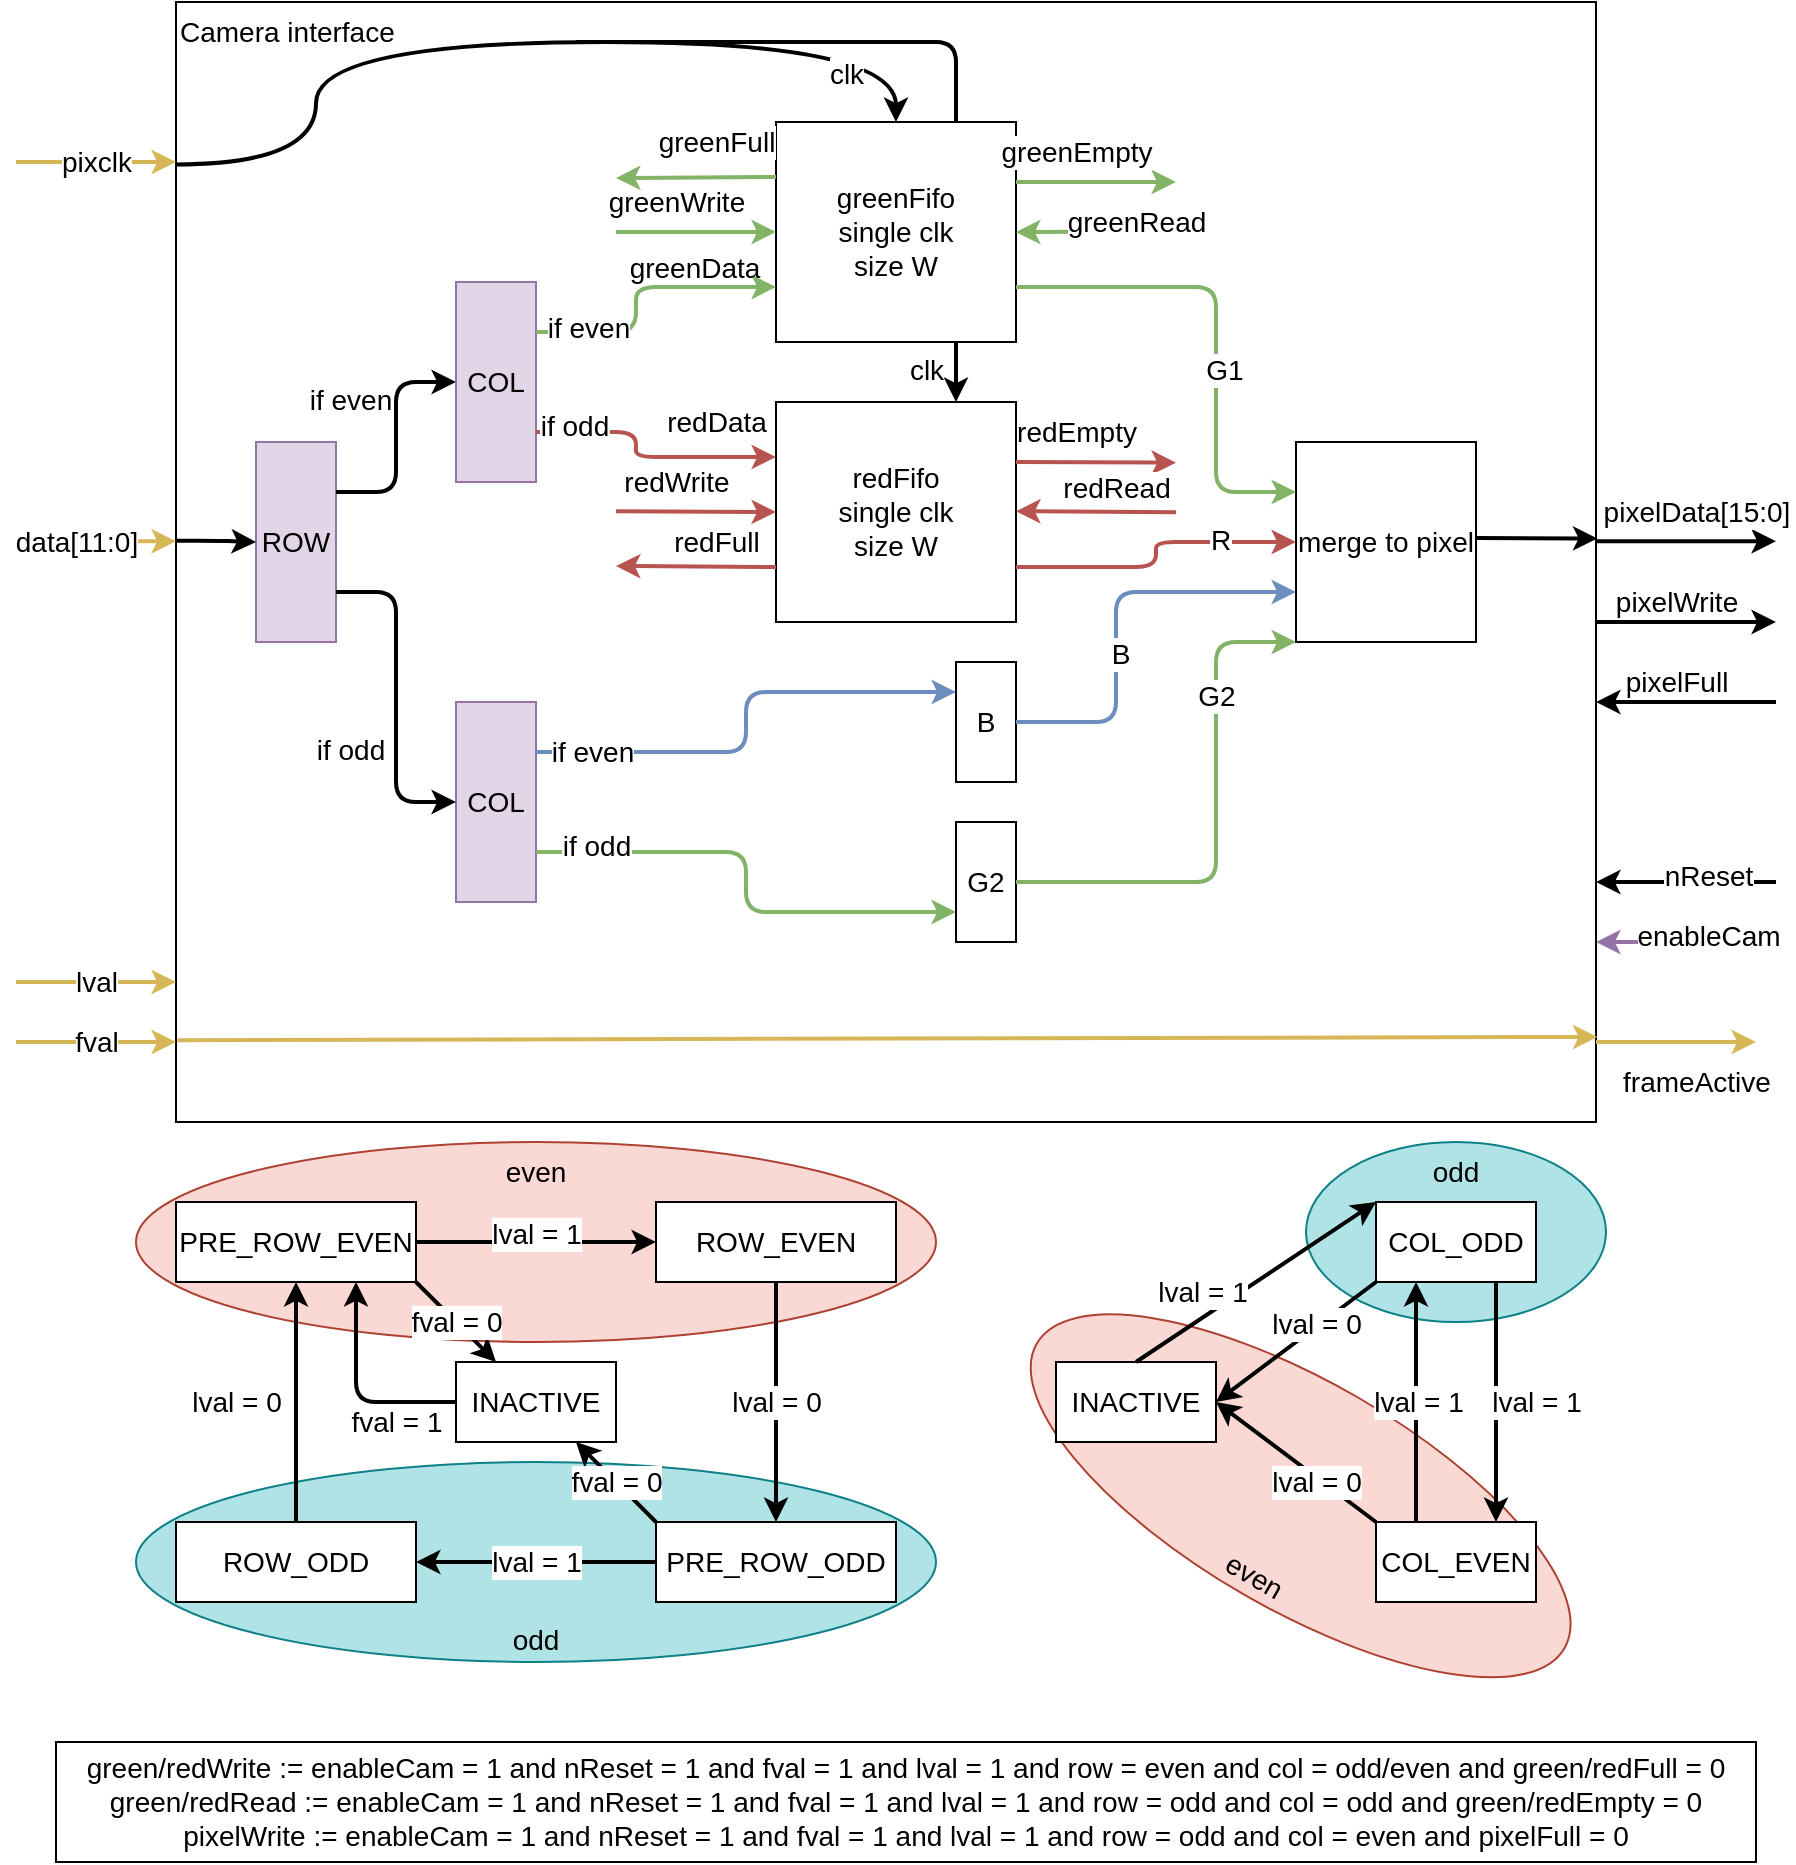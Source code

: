 <mxfile version="13.10.0" type="device"><diagram id="qbca0OgCU95B-NZE-NDJ" name="Page-1"><mxGraphModel dx="1125" dy="680" grid="1" gridSize="10" guides="1" tooltips="1" connect="1" arrows="1" fold="1" page="1" pageScale="1" pageWidth="850" pageHeight="1100" math="0" shadow="0"><root><mxCell id="0"/><mxCell id="1" parent="0"/><mxCell id="Em_gRdsPRrEVm10ieLNn-123" value="odd" style="ellipse;whiteSpace=wrap;html=1;labelBackgroundColor=none;fontSize=14;align=center;fillColor=#b0e3e6;strokeColor=#0e8088;verticalAlign=top;" vertex="1" parent="1"><mxGeometry x="685" y="610" width="150" height="90" as="geometry"/></mxCell><mxCell id="Em_gRdsPRrEVm10ieLNn-120" value="even" style="ellipse;whiteSpace=wrap;html=1;labelBackgroundColor=none;fontSize=14;align=center;rotation=30;fillColor=#fad9d5;strokeColor=#ae4132;verticalAlign=bottom;" vertex="1" parent="1"><mxGeometry x="530" y="730" width="304.64" height="113.84" as="geometry"/></mxCell><mxCell id="Em_gRdsPRrEVm10ieLNn-105" value="odd" style="ellipse;whiteSpace=wrap;html=1;labelBackgroundColor=none;fontSize=14;align=center;fillColor=#b0e3e6;strokeColor=#0e8088;verticalAlign=bottom;" vertex="1" parent="1"><mxGeometry x="100" y="770" width="400" height="100" as="geometry"/></mxCell><mxCell id="Em_gRdsPRrEVm10ieLNn-104" value="even" style="ellipse;whiteSpace=wrap;html=1;labelBackgroundColor=none;fontSize=14;align=center;fillColor=#fad9d5;strokeColor=#ae4132;verticalAlign=top;" vertex="1" parent="1"><mxGeometry x="100" y="610" width="400" height="100" as="geometry"/></mxCell><mxCell id="Em_gRdsPRrEVm10ieLNn-1" value="Camera interface" style="rounded=0;whiteSpace=wrap;html=1;align=left;verticalAlign=top;fontSize=14;" vertex="1" parent="1"><mxGeometry x="120" y="40" width="710" height="560" as="geometry"/></mxCell><mxCell id="Em_gRdsPRrEVm10ieLNn-2" value="" style="endArrow=classic;html=1;fontSize=14;strokeWidth=2;fillColor=#fff2cc;strokeColor=#d6b656;" edge="1" parent="1"><mxGeometry width="50" height="50" relative="1" as="geometry"><mxPoint x="40" y="120" as="sourcePoint"/><mxPoint x="120" y="120" as="targetPoint"/></mxGeometry></mxCell><mxCell id="Em_gRdsPRrEVm10ieLNn-3" value="pixclk" style="edgeLabel;html=1;align=center;verticalAlign=middle;resizable=0;points=[];fontSize=14;" vertex="1" connectable="0" parent="Em_gRdsPRrEVm10ieLNn-2"><mxGeometry x="0.325" relative="1" as="geometry"><mxPoint x="-13" as="offset"/></mxGeometry></mxCell><mxCell id="Em_gRdsPRrEVm10ieLNn-4" value="" style="endArrow=classic;html=1;fontSize=14;strokeWidth=2;fillColor=#fff2cc;strokeColor=#d6b656;" edge="1" parent="1"><mxGeometry width="50" height="50" relative="1" as="geometry"><mxPoint x="40" y="560" as="sourcePoint"/><mxPoint x="120" y="560" as="targetPoint"/></mxGeometry></mxCell><mxCell id="Em_gRdsPRrEVm10ieLNn-5" value="fval" style="edgeLabel;html=1;align=center;verticalAlign=middle;resizable=0;points=[];fontSize=14;" vertex="1" connectable="0" parent="Em_gRdsPRrEVm10ieLNn-4"><mxGeometry x="0.325" relative="1" as="geometry"><mxPoint x="-13" as="offset"/></mxGeometry></mxCell><mxCell id="Em_gRdsPRrEVm10ieLNn-6" value="" style="endArrow=classic;html=1;fontSize=14;strokeWidth=2;fillColor=#fff2cc;strokeColor=#d6b656;" edge="1" parent="1"><mxGeometry width="50" height="50" relative="1" as="geometry"><mxPoint x="40" y="530" as="sourcePoint"/><mxPoint x="120" y="530" as="targetPoint"/></mxGeometry></mxCell><mxCell id="Em_gRdsPRrEVm10ieLNn-7" value="lval" style="edgeLabel;html=1;align=center;verticalAlign=middle;resizable=0;points=[];fontSize=14;" vertex="1" connectable="0" parent="Em_gRdsPRrEVm10ieLNn-6"><mxGeometry x="0.325" relative="1" as="geometry"><mxPoint x="-13" as="offset"/></mxGeometry></mxCell><mxCell id="Em_gRdsPRrEVm10ieLNn-8" value="" style="endArrow=classic;html=1;fontSize=14;strokeWidth=2;fillColor=#fff2cc;strokeColor=#d6b656;" edge="1" parent="1"><mxGeometry width="50" height="50" relative="1" as="geometry"><mxPoint x="40" y="309.58" as="sourcePoint"/><mxPoint x="120" y="309.58" as="targetPoint"/></mxGeometry></mxCell><mxCell id="Em_gRdsPRrEVm10ieLNn-9" value="data[11:0]" style="edgeLabel;html=1;align=center;verticalAlign=middle;resizable=0;points=[];fontSize=14;" vertex="1" connectable="0" parent="Em_gRdsPRrEVm10ieLNn-8"><mxGeometry x="0.325" relative="1" as="geometry"><mxPoint x="-23" as="offset"/></mxGeometry></mxCell><mxCell id="Em_gRdsPRrEVm10ieLNn-11" value="" style="endArrow=classic;html=1;strokeWidth=2;fontSize=14;exitX=0;exitY=0.145;exitDx=0;exitDy=0;exitPerimeter=0;entryX=0.5;entryY=0;entryDx=0;entryDy=0;edgeStyle=orthogonalEdgeStyle;elbow=vertical;curved=1;" edge="1" parent="1" source="Em_gRdsPRrEVm10ieLNn-1" target="Em_gRdsPRrEVm10ieLNn-10"><mxGeometry width="50" height="50" relative="1" as="geometry"><mxPoint x="400" y="430" as="sourcePoint"/><mxPoint x="450" y="380" as="targetPoint"/><Array as="points"><mxPoint x="190" y="121"/><mxPoint x="190" y="60"/><mxPoint x="480" y="60"/></Array></mxGeometry></mxCell><mxCell id="Em_gRdsPRrEVm10ieLNn-14" value="clk" style="edgeLabel;html=1;align=center;verticalAlign=middle;resizable=0;points=[];fontSize=14;" vertex="1" connectable="0" parent="Em_gRdsPRrEVm10ieLNn-11"><mxGeometry x="0.892" y="-13" relative="1" as="geometry"><mxPoint x="-12" as="offset"/></mxGeometry></mxCell><mxCell id="Em_gRdsPRrEVm10ieLNn-12" value="redFifo&lt;br&gt;single clk&lt;br&gt;size W" style="rounded=0;whiteSpace=wrap;html=1;fontSize=14;align=center;" vertex="1" parent="1"><mxGeometry x="420" y="240" width="120" height="110" as="geometry"/></mxCell><mxCell id="Em_gRdsPRrEVm10ieLNn-13" value="" style="endArrow=classic;html=1;strokeWidth=2;fontSize=14;entryX=0.75;entryY=0;entryDx=0;entryDy=0;edgeStyle=elbowEdgeStyle;" edge="1" parent="1" target="Em_gRdsPRrEVm10ieLNn-12"><mxGeometry width="50" height="50" relative="1" as="geometry"><mxPoint x="320" y="60" as="sourcePoint"/><mxPoint x="450" y="380" as="targetPoint"/><Array as="points"><mxPoint x="510" y="130"/></Array></mxGeometry></mxCell><mxCell id="Em_gRdsPRrEVm10ieLNn-15" value="clk" style="edgeLabel;html=1;align=center;verticalAlign=middle;resizable=0;points=[];fontSize=14;" vertex="1" connectable="0" parent="Em_gRdsPRrEVm10ieLNn-13"><mxGeometry x="0.913" y="1" relative="1" as="geometry"><mxPoint x="-16" as="offset"/></mxGeometry></mxCell><mxCell id="Em_gRdsPRrEVm10ieLNn-10" value="greenFifo&lt;br&gt;single clk&lt;br&gt;size W" style="rounded=0;whiteSpace=wrap;html=1;fontSize=14;align=center;" vertex="1" parent="1"><mxGeometry x="420" y="100" width="120" height="110" as="geometry"/></mxCell><mxCell id="Em_gRdsPRrEVm10ieLNn-16" value="ROW" style="rounded=0;whiteSpace=wrap;html=1;fontSize=14;align=center;fillColor=#e1d5e7;strokeColor=#9673a6;" vertex="1" parent="1"><mxGeometry x="160" y="260" width="40" height="100" as="geometry"/></mxCell><mxCell id="Em_gRdsPRrEVm10ieLNn-18" value="" style="endArrow=classic;html=1;strokeWidth=2;fontSize=14;entryX=0;entryY=0.5;entryDx=0;entryDy=0;edgeStyle=elbowEdgeStyle;exitX=0;exitY=0.481;exitDx=0;exitDy=0;exitPerimeter=0;" edge="1" parent="1" source="Em_gRdsPRrEVm10ieLNn-1" target="Em_gRdsPRrEVm10ieLNn-16"><mxGeometry width="50" height="50" relative="1" as="geometry"><mxPoint x="120" y="240" as="sourcePoint"/><mxPoint x="170" y="190" as="targetPoint"/></mxGeometry></mxCell><mxCell id="Em_gRdsPRrEVm10ieLNn-19" value="" style="endArrow=classic;html=1;strokeWidth=2;fontSize=14;exitX=1;exitY=0.25;exitDx=0;exitDy=0;entryX=0;entryY=0.5;entryDx=0;entryDy=0;edgeStyle=elbowEdgeStyle;" edge="1" parent="1" source="Em_gRdsPRrEVm10ieLNn-16" target="Em_gRdsPRrEVm10ieLNn-21"><mxGeometry width="50" height="50" relative="1" as="geometry"><mxPoint x="365" y="410" as="sourcePoint"/><mxPoint x="415" y="360" as="targetPoint"/></mxGeometry></mxCell><mxCell id="Em_gRdsPRrEVm10ieLNn-20" value="if even" style="edgeLabel;html=1;align=center;verticalAlign=middle;resizable=0;points=[];fontSize=14;" vertex="1" connectable="0" parent="Em_gRdsPRrEVm10ieLNn-19"><mxGeometry x="0.322" relative="1" as="geometry"><mxPoint x="-23.08" as="offset"/></mxGeometry></mxCell><mxCell id="Em_gRdsPRrEVm10ieLNn-21" value="COL" style="rounded=0;whiteSpace=wrap;html=1;fontSize=14;align=center;fillColor=#e1d5e7;strokeColor=#9673a6;" vertex="1" parent="1"><mxGeometry x="260" y="180" width="40" height="100" as="geometry"/></mxCell><mxCell id="Em_gRdsPRrEVm10ieLNn-22" value="" style="endArrow=classic;html=1;strokeWidth=2;fontSize=14;exitX=1;exitY=0.75;exitDx=0;exitDy=0;entryX=0;entryY=0.25;entryDx=0;entryDy=0;edgeStyle=elbowEdgeStyle;fillColor=#f8cecc;strokeColor=#b85450;" edge="1" parent="1" source="Em_gRdsPRrEVm10ieLNn-21" target="Em_gRdsPRrEVm10ieLNn-12"><mxGeometry width="50" height="50" relative="1" as="geometry"><mxPoint x="340" y="220" as="sourcePoint"/><mxPoint x="390" y="170" as="targetPoint"/><Array as="points"><mxPoint x="350" y="250"/></Array></mxGeometry></mxCell><mxCell id="Em_gRdsPRrEVm10ieLNn-25" value="if odd" style="edgeLabel;html=1;align=center;verticalAlign=middle;resizable=0;points=[];fontSize=14;" vertex="1" connectable="0" parent="Em_gRdsPRrEVm10ieLNn-22"><mxGeometry x="-0.72" y="3" relative="1" as="geometry"><mxPoint as="offset"/></mxGeometry></mxCell><mxCell id="Em_gRdsPRrEVm10ieLNn-27" value="redData" style="edgeLabel;html=1;align=center;verticalAlign=middle;resizable=0;points=[];fontSize=14;" vertex="1" connectable="0" parent="Em_gRdsPRrEVm10ieLNn-22"><mxGeometry x="0.458" y="5" relative="1" as="geometry"><mxPoint x="5.95" y="-12.5" as="offset"/></mxGeometry></mxCell><mxCell id="Em_gRdsPRrEVm10ieLNn-23" value="" style="endArrow=classic;html=1;strokeWidth=2;fontSize=14;exitX=1;exitY=0.25;exitDx=0;exitDy=0;entryX=0;entryY=0.75;entryDx=0;entryDy=0;edgeStyle=elbowEdgeStyle;fillColor=#d5e8d4;strokeColor=#82b366;" edge="1" parent="1" source="Em_gRdsPRrEVm10ieLNn-21" target="Em_gRdsPRrEVm10ieLNn-10"><mxGeometry width="50" height="50" relative="1" as="geometry"><mxPoint x="320" y="180" as="sourcePoint"/><mxPoint x="370" y="130" as="targetPoint"/><Array as="points"><mxPoint x="350" y="170"/></Array></mxGeometry></mxCell><mxCell id="Em_gRdsPRrEVm10ieLNn-24" value="if even" style="edgeLabel;html=1;align=center;verticalAlign=middle;resizable=0;points=[];fontSize=14;" vertex="1" connectable="0" parent="Em_gRdsPRrEVm10ieLNn-23"><mxGeometry x="-0.633" y="2" relative="1" as="geometry"><mxPoint as="offset"/></mxGeometry></mxCell><mxCell id="Em_gRdsPRrEVm10ieLNn-26" value="greenData" style="edgeLabel;html=1;align=center;verticalAlign=middle;resizable=0;points=[];fontSize=14;labelBackgroundColor=none;" vertex="1" connectable="0" parent="Em_gRdsPRrEVm10ieLNn-23"><mxGeometry x="0.743" y="1" relative="1" as="geometry"><mxPoint x="-23" y="-9" as="offset"/></mxGeometry></mxCell><mxCell id="Em_gRdsPRrEVm10ieLNn-28" value="" style="endArrow=classic;html=1;strokeWidth=2;fontSize=14;entryX=0;entryY=0.5;entryDx=0;entryDy=0;fillColor=#d5e8d4;strokeColor=#82b366;" edge="1" parent="1" target="Em_gRdsPRrEVm10ieLNn-10"><mxGeometry width="50" height="50" relative="1" as="geometry"><mxPoint x="340" y="155" as="sourcePoint"/><mxPoint x="380" y="130" as="targetPoint"/></mxGeometry></mxCell><mxCell id="Em_gRdsPRrEVm10ieLNn-29" value="greenWrite" style="edgeLabel;html=1;align=center;verticalAlign=middle;resizable=0;points=[];fontSize=14;labelBackgroundColor=#ffffff;" vertex="1" connectable="0" parent="Em_gRdsPRrEVm10ieLNn-28"><mxGeometry x="-0.4" y="-1" relative="1" as="geometry"><mxPoint x="5.86" y="-16" as="offset"/></mxGeometry></mxCell><mxCell id="Em_gRdsPRrEVm10ieLNn-31" value="" style="endArrow=classic;html=1;strokeWidth=2;fontSize=14;fillColor=#d5e8d4;strokeColor=#82b366;entryX=0;entryY=0.25;entryDx=0;entryDy=0;exitX=0;exitY=0.25;exitDx=0;exitDy=0;" edge="1" parent="1" source="Em_gRdsPRrEVm10ieLNn-10"><mxGeometry width="50" height="50" relative="1" as="geometry"><mxPoint x="410" y="130" as="sourcePoint"/><mxPoint x="340" y="128" as="targetPoint"/></mxGeometry></mxCell><mxCell id="Em_gRdsPRrEVm10ieLNn-32" value="greenFull" style="edgeLabel;html=1;align=center;verticalAlign=middle;resizable=0;points=[];fontSize=14;" vertex="1" connectable="0" parent="Em_gRdsPRrEVm10ieLNn-31"><mxGeometry x="-0.4" y="-1" relative="1" as="geometry"><mxPoint x="-5.86" y="-16.65" as="offset"/></mxGeometry></mxCell><mxCell id="Em_gRdsPRrEVm10ieLNn-33" value="" style="endArrow=classic;html=1;strokeWidth=2;fontSize=14;fillColor=#f8cecc;strokeColor=#b85450;entryX=0;entryY=0.5;entryDx=0;entryDy=0;" edge="1" parent="1" target="Em_gRdsPRrEVm10ieLNn-12"><mxGeometry width="50" height="50" relative="1" as="geometry"><mxPoint x="340" y="294.66" as="sourcePoint"/><mxPoint x="420" y="295" as="targetPoint"/></mxGeometry></mxCell><mxCell id="Em_gRdsPRrEVm10ieLNn-34" value="redWrite" style="edgeLabel;html=1;align=center;verticalAlign=middle;resizable=0;points=[];fontSize=14;labelBackgroundColor=#ffffff;" vertex="1" connectable="0" parent="Em_gRdsPRrEVm10ieLNn-33"><mxGeometry x="-0.4" y="-1" relative="1" as="geometry"><mxPoint x="5.86" y="-16" as="offset"/></mxGeometry></mxCell><mxCell id="Em_gRdsPRrEVm10ieLNn-35" value="" style="endArrow=classic;html=1;strokeWidth=2;fontSize=14;fillColor=#f8cecc;strokeColor=#b85450;exitX=0;exitY=0.75;exitDx=0;exitDy=0;" edge="1" parent="1" source="Em_gRdsPRrEVm10ieLNn-12"><mxGeometry width="50" height="50" relative="1" as="geometry"><mxPoint x="420" y="319.66" as="sourcePoint"/><mxPoint x="340" y="322" as="targetPoint"/></mxGeometry></mxCell><mxCell id="Em_gRdsPRrEVm10ieLNn-36" value="redFull" style="edgeLabel;html=1;align=center;verticalAlign=middle;resizable=0;points=[];fontSize=14;" vertex="1" connectable="0" parent="Em_gRdsPRrEVm10ieLNn-35"><mxGeometry x="-0.4" y="-1" relative="1" as="geometry"><mxPoint x="-5.86" y="-11.35" as="offset"/></mxGeometry></mxCell><mxCell id="Em_gRdsPRrEVm10ieLNn-38" value="COL" style="rounded=0;whiteSpace=wrap;html=1;fontSize=14;align=center;fillColor=#e1d5e7;strokeColor=#9673a6;" vertex="1" parent="1"><mxGeometry x="260" y="390" width="40" height="100" as="geometry"/></mxCell><mxCell id="Em_gRdsPRrEVm10ieLNn-39" value="" style="endArrow=classic;html=1;strokeWidth=2;fontSize=14;exitX=1;exitY=0.75;exitDx=0;exitDy=0;entryX=0;entryY=0.5;entryDx=0;entryDy=0;edgeStyle=elbowEdgeStyle;" edge="1" parent="1" source="Em_gRdsPRrEVm10ieLNn-16" target="Em_gRdsPRrEVm10ieLNn-38"><mxGeometry width="50" height="50" relative="1" as="geometry"><mxPoint x="210" y="295" as="sourcePoint"/><mxPoint x="270" y="240" as="targetPoint"/></mxGeometry></mxCell><mxCell id="Em_gRdsPRrEVm10ieLNn-40" value="if odd" style="edgeLabel;html=1;align=center;verticalAlign=middle;resizable=0;points=[];fontSize=14;" vertex="1" connectable="0" parent="Em_gRdsPRrEVm10ieLNn-39"><mxGeometry x="0.322" relative="1" as="geometry"><mxPoint x="-23.08" as="offset"/></mxGeometry></mxCell><mxCell id="Em_gRdsPRrEVm10ieLNn-43" value="B" style="rounded=0;whiteSpace=wrap;html=1;labelBackgroundColor=#ffffff;fontSize=14;align=center;" vertex="1" parent="1"><mxGeometry x="510" y="370" width="30" height="60" as="geometry"/></mxCell><mxCell id="Em_gRdsPRrEVm10ieLNn-44" value="G2" style="rounded=0;whiteSpace=wrap;html=1;labelBackgroundColor=#ffffff;fontSize=14;align=center;" vertex="1" parent="1"><mxGeometry x="510" y="450" width="30" height="60" as="geometry"/></mxCell><mxCell id="Em_gRdsPRrEVm10ieLNn-46" value="" style="endArrow=classic;html=1;strokeWidth=2;fontSize=14;exitX=1;exitY=0.25;exitDx=0;exitDy=0;entryX=0;entryY=0.25;entryDx=0;entryDy=0;edgeStyle=elbowEdgeStyle;fillColor=#dae8fc;strokeColor=#6c8ebf;" edge="1" parent="1" source="Em_gRdsPRrEVm10ieLNn-38" target="Em_gRdsPRrEVm10ieLNn-43"><mxGeometry width="50" height="50" relative="1" as="geometry"><mxPoint x="310" y="310" as="sourcePoint"/><mxPoint x="360" y="260" as="targetPoint"/></mxGeometry></mxCell><mxCell id="Em_gRdsPRrEVm10ieLNn-48" value="if even" style="edgeLabel;html=1;align=center;verticalAlign=middle;resizable=0;points=[];fontSize=14;" vertex="1" connectable="0" parent="Em_gRdsPRrEVm10ieLNn-46"><mxGeometry x="-0.771" relative="1" as="geometry"><mxPoint as="offset"/></mxGeometry></mxCell><mxCell id="Em_gRdsPRrEVm10ieLNn-47" value="" style="endArrow=classic;html=1;strokeWidth=2;fontSize=14;exitX=1;exitY=0.75;exitDx=0;exitDy=0;entryX=0;entryY=0.75;entryDx=0;entryDy=0;edgeStyle=elbowEdgeStyle;fillColor=#d5e8d4;strokeColor=#82b366;" edge="1" parent="1" source="Em_gRdsPRrEVm10ieLNn-38" target="Em_gRdsPRrEVm10ieLNn-44"><mxGeometry width="50" height="50" relative="1" as="geometry"><mxPoint x="310" y="310" as="sourcePoint"/><mxPoint x="360" y="260" as="targetPoint"/></mxGeometry></mxCell><mxCell id="Em_gRdsPRrEVm10ieLNn-49" value="if odd" style="edgeLabel;html=1;align=center;verticalAlign=middle;resizable=0;points=[];fontSize=14;" vertex="1" connectable="0" parent="Em_gRdsPRrEVm10ieLNn-47"><mxGeometry x="-0.819" y="3" relative="1" as="geometry"><mxPoint x="8.33" as="offset"/></mxGeometry></mxCell><mxCell id="Em_gRdsPRrEVm10ieLNn-50" value="" style="endArrow=classic;html=1;strokeWidth=2;fontSize=14;entryX=0;entryY=0.5;entryDx=0;entryDy=0;fillColor=#d5e8d4;strokeColor=#82b366;" edge="1" parent="1"><mxGeometry width="50" height="50" relative="1" as="geometry"><mxPoint x="540" y="130" as="sourcePoint"/><mxPoint x="620" y="130" as="targetPoint"/></mxGeometry></mxCell><mxCell id="Em_gRdsPRrEVm10ieLNn-51" value="greenEmpty" style="edgeLabel;html=1;align=center;verticalAlign=middle;resizable=0;points=[];fontSize=14;labelBackgroundColor=#ffffff;" vertex="1" connectable="0" parent="Em_gRdsPRrEVm10ieLNn-50"><mxGeometry x="-0.4" y="-1" relative="1" as="geometry"><mxPoint x="5.86" y="-16" as="offset"/></mxGeometry></mxCell><mxCell id="Em_gRdsPRrEVm10ieLNn-52" value="" style="endArrow=classic;html=1;strokeWidth=2;fontSize=14;fillColor=#d5e8d4;strokeColor=#82b366;entryX=0;entryY=0.25;entryDx=0;entryDy=0;exitX=0;exitY=0.25;exitDx=0;exitDy=0;" edge="1" parent="1"><mxGeometry width="50" height="50" relative="1" as="geometry"><mxPoint x="620" y="154.58" as="sourcePoint"/><mxPoint x="540" y="155.08" as="targetPoint"/></mxGeometry></mxCell><mxCell id="Em_gRdsPRrEVm10ieLNn-53" value="greenRead" style="edgeLabel;html=1;align=center;verticalAlign=middle;resizable=0;points=[];fontSize=14;" vertex="1" connectable="0" parent="Em_gRdsPRrEVm10ieLNn-52"><mxGeometry x="-0.4" y="-1" relative="1" as="geometry"><mxPoint x="4.17" y="-3.73" as="offset"/></mxGeometry></mxCell><mxCell id="Em_gRdsPRrEVm10ieLNn-54" value="merge to pixel" style="rounded=0;whiteSpace=wrap;html=1;labelBackgroundColor=#ffffff;fontSize=14;align=center;" vertex="1" parent="1"><mxGeometry x="680" y="260" width="90" height="100" as="geometry"/></mxCell><mxCell id="Em_gRdsPRrEVm10ieLNn-55" value="" style="endArrow=classic;html=1;strokeWidth=2;fontSize=14;fillColor=#f8cecc;strokeColor=#b85450;entryX=0;entryY=0.5;entryDx=0;entryDy=0;" edge="1" parent="1"><mxGeometry width="50" height="50" relative="1" as="geometry"><mxPoint x="540" y="270" as="sourcePoint"/><mxPoint x="620" y="270.34" as="targetPoint"/></mxGeometry></mxCell><mxCell id="Em_gRdsPRrEVm10ieLNn-56" value="redEmpty" style="edgeLabel;html=1;align=center;verticalAlign=middle;resizable=0;points=[];fontSize=14;labelBackgroundColor=#ffffff;" vertex="1" connectable="0" parent="Em_gRdsPRrEVm10ieLNn-55"><mxGeometry x="-0.4" y="-1" relative="1" as="geometry"><mxPoint x="5.86" y="-16" as="offset"/></mxGeometry></mxCell><mxCell id="Em_gRdsPRrEVm10ieLNn-57" value="" style="endArrow=classic;html=1;strokeWidth=2;fontSize=14;fillColor=#f8cecc;strokeColor=#b85450;exitX=0;exitY=0.75;exitDx=0;exitDy=0;" edge="1" parent="1"><mxGeometry width="50" height="50" relative="1" as="geometry"><mxPoint x="620" y="295.08" as="sourcePoint"/><mxPoint x="540" y="294.58" as="targetPoint"/></mxGeometry></mxCell><mxCell id="Em_gRdsPRrEVm10ieLNn-58" value="redRead" style="edgeLabel;html=1;align=center;verticalAlign=middle;resizable=0;points=[];fontSize=14;" vertex="1" connectable="0" parent="Em_gRdsPRrEVm10ieLNn-57"><mxGeometry x="-0.4" y="-1" relative="1" as="geometry"><mxPoint x="-5.86" y="-11.35" as="offset"/></mxGeometry></mxCell><mxCell id="Em_gRdsPRrEVm10ieLNn-59" value="" style="endArrow=classic;html=1;strokeWidth=2;fontSize=14;exitX=1;exitY=0.75;exitDx=0;exitDy=0;entryX=0;entryY=0.25;entryDx=0;entryDy=0;fillColor=#d5e8d4;strokeColor=#82b366;edgeStyle=elbowEdgeStyle;" edge="1" parent="1" source="Em_gRdsPRrEVm10ieLNn-10" target="Em_gRdsPRrEVm10ieLNn-54"><mxGeometry width="50" height="50" relative="1" as="geometry"><mxPoint x="310" y="310" as="sourcePoint"/><mxPoint x="360" y="260" as="targetPoint"/><Array as="points"><mxPoint x="640" y="230"/></Array></mxGeometry></mxCell><mxCell id="Em_gRdsPRrEVm10ieLNn-60" value="G1" style="edgeLabel;html=1;align=center;verticalAlign=middle;resizable=0;points=[];fontSize=14;" vertex="1" connectable="0" parent="Em_gRdsPRrEVm10ieLNn-59"><mxGeometry x="0.161" y="4" relative="1" as="geometry"><mxPoint as="offset"/></mxGeometry></mxCell><mxCell id="Em_gRdsPRrEVm10ieLNn-61" value="" style="endArrow=classic;html=1;strokeWidth=2;fontSize=14;entryX=0;entryY=0.5;entryDx=0;entryDy=0;edgeStyle=elbowEdgeStyle;fillColor=#f8cecc;strokeColor=#b85450;exitX=1;exitY=0.75;exitDx=0;exitDy=0;" edge="1" parent="1" source="Em_gRdsPRrEVm10ieLNn-12" target="Em_gRdsPRrEVm10ieLNn-54"><mxGeometry width="50" height="50" relative="1" as="geometry"><mxPoint x="580" y="323" as="sourcePoint"/><mxPoint x="360" y="260" as="targetPoint"/></mxGeometry></mxCell><mxCell id="Em_gRdsPRrEVm10ieLNn-62" value="R" style="edgeLabel;html=1;align=center;verticalAlign=middle;resizable=0;points=[];fontSize=14;" vertex="1" connectable="0" parent="Em_gRdsPRrEVm10ieLNn-61"><mxGeometry x="0.497" y="1" relative="1" as="geometry"><mxPoint as="offset"/></mxGeometry></mxCell><mxCell id="Em_gRdsPRrEVm10ieLNn-63" value="" style="endArrow=classic;html=1;strokeWidth=2;fontSize=14;exitX=1;exitY=0.5;exitDx=0;exitDy=0;entryX=0;entryY=0.75;entryDx=0;entryDy=0;fillColor=#dae8fc;strokeColor=#6c8ebf;edgeStyle=elbowEdgeStyle;" edge="1" parent="1" source="Em_gRdsPRrEVm10ieLNn-43" target="Em_gRdsPRrEVm10ieLNn-54"><mxGeometry width="50" height="50" relative="1" as="geometry"><mxPoint x="310" y="310" as="sourcePoint"/><mxPoint x="360" y="260" as="targetPoint"/><Array as="points"><mxPoint x="590" y="370"/></Array></mxGeometry></mxCell><mxCell id="Em_gRdsPRrEVm10ieLNn-64" value="B" style="edgeLabel;html=1;align=center;verticalAlign=middle;resizable=0;points=[];fontSize=14;" vertex="1" connectable="0" parent="Em_gRdsPRrEVm10ieLNn-63"><mxGeometry x="-0.179" y="-2" relative="1" as="geometry"><mxPoint as="offset"/></mxGeometry></mxCell><mxCell id="Em_gRdsPRrEVm10ieLNn-65" value="" style="endArrow=classic;html=1;strokeWidth=2;fontSize=14;exitX=1;exitY=0.5;exitDx=0;exitDy=0;entryX=0;entryY=1;entryDx=0;entryDy=0;edgeStyle=elbowEdgeStyle;fillColor=#d5e8d4;strokeColor=#82b366;" edge="1" parent="1" source="Em_gRdsPRrEVm10ieLNn-44" target="Em_gRdsPRrEVm10ieLNn-54"><mxGeometry width="50" height="50" relative="1" as="geometry"><mxPoint x="310" y="310" as="sourcePoint"/><mxPoint x="360" y="260" as="targetPoint"/><Array as="points"><mxPoint x="640" y="420"/></Array></mxGeometry></mxCell><mxCell id="Em_gRdsPRrEVm10ieLNn-66" value="G2" style="edgeLabel;html=1;align=center;verticalAlign=middle;resizable=0;points=[];fontSize=14;" vertex="1" connectable="0" parent="Em_gRdsPRrEVm10ieLNn-65"><mxGeometry x="0.487" relative="1" as="geometry"><mxPoint as="offset"/></mxGeometry></mxCell><mxCell id="Em_gRdsPRrEVm10ieLNn-67" value="" style="endArrow=classic;html=1;strokeWidth=2;fontSize=14;entryX=1.001;entryY=0.479;entryDx=0;entryDy=0;entryPerimeter=0;" edge="1" parent="1" target="Em_gRdsPRrEVm10ieLNn-1"><mxGeometry width="50" height="50" relative="1" as="geometry"><mxPoint x="770" y="308" as="sourcePoint"/><mxPoint x="810" y="260" as="targetPoint"/></mxGeometry></mxCell><mxCell id="Em_gRdsPRrEVm10ieLNn-68" value="" style="endArrow=classic;html=1;strokeWidth=2;fontSize=14;" edge="1" parent="1"><mxGeometry width="50" height="50" relative="1" as="geometry"><mxPoint x="830" y="309.58" as="sourcePoint"/><mxPoint x="920" y="309.58" as="targetPoint"/></mxGeometry></mxCell><mxCell id="Em_gRdsPRrEVm10ieLNn-69" value="pixelData[15:0]" style="edgeLabel;html=1;align=center;verticalAlign=middle;resizable=0;points=[];fontSize=14;" vertex="1" connectable="0" parent="Em_gRdsPRrEVm10ieLNn-68"><mxGeometry x="-0.286" y="1" relative="1" as="geometry"><mxPoint x="17.5" y="-13.58" as="offset"/></mxGeometry></mxCell><mxCell id="Em_gRdsPRrEVm10ieLNn-70" value="" style="endArrow=classic;html=1;strokeWidth=2;fontSize=14;" edge="1" parent="1"><mxGeometry width="50" height="50" relative="1" as="geometry"><mxPoint x="830" y="350" as="sourcePoint"/><mxPoint x="920" y="350" as="targetPoint"/></mxGeometry></mxCell><mxCell id="Em_gRdsPRrEVm10ieLNn-71" value="pixelWrite" style="edgeLabel;html=1;align=center;verticalAlign=middle;resizable=0;points=[];fontSize=14;" vertex="1" connectable="0" parent="Em_gRdsPRrEVm10ieLNn-70"><mxGeometry x="0.333" relative="1" as="geometry"><mxPoint x="-20" y="-10" as="offset"/></mxGeometry></mxCell><mxCell id="Em_gRdsPRrEVm10ieLNn-72" value="" style="endArrow=classic;html=1;strokeWidth=2;fontSize=14;" edge="1" parent="1"><mxGeometry width="50" height="50" relative="1" as="geometry"><mxPoint x="920" y="390" as="sourcePoint"/><mxPoint x="830" y="390" as="targetPoint"/></mxGeometry></mxCell><mxCell id="Em_gRdsPRrEVm10ieLNn-73" value="pixelFull" style="edgeLabel;html=1;align=center;verticalAlign=middle;resizable=0;points=[];fontSize=14;" vertex="1" connectable="0" parent="Em_gRdsPRrEVm10ieLNn-72"><mxGeometry x="0.333" relative="1" as="geometry"><mxPoint x="10" y="-10" as="offset"/></mxGeometry></mxCell><mxCell id="Em_gRdsPRrEVm10ieLNn-74" value="" style="endArrow=classic;html=1;strokeWidth=2;fontSize=14;exitX=0.001;exitY=0.927;exitDx=0;exitDy=0;exitPerimeter=0;entryX=1.001;entryY=0.924;entryDx=0;entryDy=0;entryPerimeter=0;fillColor=#fff2cc;strokeColor=#d6b656;" edge="1" parent="1" source="Em_gRdsPRrEVm10ieLNn-1" target="Em_gRdsPRrEVm10ieLNn-1"><mxGeometry width="50" height="50" relative="1" as="geometry"><mxPoint x="430" y="310" as="sourcePoint"/><mxPoint x="480" y="260" as="targetPoint"/></mxGeometry></mxCell><mxCell id="Em_gRdsPRrEVm10ieLNn-75" value="" style="endArrow=classic;html=1;strokeWidth=2;fontSize=14;fillColor=#fff2cc;strokeColor=#d6b656;" edge="1" parent="1"><mxGeometry width="50" height="50" relative="1" as="geometry"><mxPoint x="830" y="560" as="sourcePoint"/><mxPoint x="910" y="560" as="targetPoint"/></mxGeometry></mxCell><mxCell id="Em_gRdsPRrEVm10ieLNn-76" value="frameActive" style="edgeLabel;html=1;align=center;verticalAlign=middle;resizable=0;points=[];fontSize=14;" vertex="1" connectable="0" parent="Em_gRdsPRrEVm10ieLNn-75"><mxGeometry x="0.333" y="4" relative="1" as="geometry"><mxPoint x="-3.33" y="24" as="offset"/></mxGeometry></mxCell><mxCell id="Em_gRdsPRrEVm10ieLNn-77" value="" style="endArrow=classic;html=1;strokeWidth=2;fontSize=14;" edge="1" parent="1"><mxGeometry width="50" height="50" relative="1" as="geometry"><mxPoint x="920" y="480" as="sourcePoint"/><mxPoint x="830" y="480" as="targetPoint"/></mxGeometry></mxCell><mxCell id="Em_gRdsPRrEVm10ieLNn-78" value="nReset" style="edgeLabel;html=1;align=center;verticalAlign=middle;resizable=0;points=[];fontSize=14;" vertex="1" connectable="0" parent="Em_gRdsPRrEVm10ieLNn-77"><mxGeometry x="-0.241" y="-3" relative="1" as="geometry"><mxPoint as="offset"/></mxGeometry></mxCell><mxCell id="Em_gRdsPRrEVm10ieLNn-79" value="" style="endArrow=classic;html=1;strokeWidth=2;fontSize=14;fillColor=#e1d5e7;strokeColor=#9673a6;" edge="1" parent="1"><mxGeometry width="50" height="50" relative="1" as="geometry"><mxPoint x="920" y="510" as="sourcePoint"/><mxPoint x="830" y="510" as="targetPoint"/></mxGeometry></mxCell><mxCell id="Em_gRdsPRrEVm10ieLNn-80" value="enableCam" style="edgeLabel;html=1;align=center;verticalAlign=middle;resizable=0;points=[];fontSize=14;" vertex="1" connectable="0" parent="Em_gRdsPRrEVm10ieLNn-79"><mxGeometry x="-0.241" y="-3" relative="1" as="geometry"><mxPoint as="offset"/></mxGeometry></mxCell><mxCell id="Em_gRdsPRrEVm10ieLNn-81" value="PRE_ROW_EVEN" style="rounded=0;whiteSpace=wrap;html=1;labelBackgroundColor=#ffffff;fontSize=14;align=center;" vertex="1" parent="1"><mxGeometry x="120" y="640" width="120" height="40" as="geometry"/></mxCell><mxCell id="Em_gRdsPRrEVm10ieLNn-82" value="ROW_EVEN" style="rounded=0;whiteSpace=wrap;html=1;labelBackgroundColor=#ffffff;fontSize=14;align=center;" vertex="1" parent="1"><mxGeometry x="360" y="640" width="120" height="40" as="geometry"/></mxCell><mxCell id="Em_gRdsPRrEVm10ieLNn-83" value="PRE_ROW_ODD" style="rounded=0;whiteSpace=wrap;html=1;labelBackgroundColor=#ffffff;fontSize=14;align=center;" vertex="1" parent="1"><mxGeometry x="360" y="800" width="120" height="40" as="geometry"/></mxCell><mxCell id="Em_gRdsPRrEVm10ieLNn-84" value="ROW_ODD" style="rounded=0;whiteSpace=wrap;html=1;labelBackgroundColor=#ffffff;fontSize=14;align=center;" vertex="1" parent="1"><mxGeometry x="120" y="800" width="120" height="40" as="geometry"/></mxCell><mxCell id="Em_gRdsPRrEVm10ieLNn-85" value="INACTIVE" style="rounded=0;whiteSpace=wrap;html=1;labelBackgroundColor=#ffffff;fontSize=14;align=center;" vertex="1" parent="1"><mxGeometry x="260" y="720" width="80" height="40" as="geometry"/></mxCell><mxCell id="Em_gRdsPRrEVm10ieLNn-86" value="" style="endArrow=classic;html=1;strokeWidth=2;fontSize=14;exitX=1;exitY=0.5;exitDx=0;exitDy=0;entryX=0;entryY=0.5;entryDx=0;entryDy=0;" edge="1" parent="1" source="Em_gRdsPRrEVm10ieLNn-81" target="Em_gRdsPRrEVm10ieLNn-82"><mxGeometry width="50" height="50" relative="1" as="geometry"><mxPoint x="280" y="660" as="sourcePoint"/><mxPoint x="330" y="610" as="targetPoint"/></mxGeometry></mxCell><mxCell id="Em_gRdsPRrEVm10ieLNn-87" value="lval = 1" style="edgeLabel;html=1;align=center;verticalAlign=middle;resizable=0;points=[];fontSize=14;" vertex="1" connectable="0" parent="Em_gRdsPRrEVm10ieLNn-86"><mxGeometry x="0.292" y="4" relative="1" as="geometry"><mxPoint x="-17.5" as="offset"/></mxGeometry></mxCell><mxCell id="Em_gRdsPRrEVm10ieLNn-88" value="" style="endArrow=classic;html=1;strokeWidth=2;fontSize=14;exitX=0.5;exitY=1;exitDx=0;exitDy=0;entryX=0.5;entryY=0;entryDx=0;entryDy=0;" edge="1" parent="1" source="Em_gRdsPRrEVm10ieLNn-82" target="Em_gRdsPRrEVm10ieLNn-83"><mxGeometry width="50" height="50" relative="1" as="geometry"><mxPoint x="250" y="670" as="sourcePoint"/><mxPoint x="370" y="670" as="targetPoint"/></mxGeometry></mxCell><mxCell id="Em_gRdsPRrEVm10ieLNn-89" value="lval = 0" style="edgeLabel;html=1;align=center;verticalAlign=middle;resizable=0;points=[];fontSize=14;" vertex="1" connectable="0" parent="Em_gRdsPRrEVm10ieLNn-88"><mxGeometry x="0.292" y="4" relative="1" as="geometry"><mxPoint x="-4" y="-17.5" as="offset"/></mxGeometry></mxCell><mxCell id="Em_gRdsPRrEVm10ieLNn-90" value="" style="endArrow=classic;html=1;strokeWidth=2;fontSize=14;exitX=0;exitY=0.5;exitDx=0;exitDy=0;entryX=1;entryY=0.5;entryDx=0;entryDy=0;" edge="1" parent="1" source="Em_gRdsPRrEVm10ieLNn-83" target="Em_gRdsPRrEVm10ieLNn-84"><mxGeometry width="50" height="50" relative="1" as="geometry"><mxPoint x="250" y="670" as="sourcePoint"/><mxPoint x="370" y="670" as="targetPoint"/></mxGeometry></mxCell><mxCell id="Em_gRdsPRrEVm10ieLNn-91" value="lval = 1" style="edgeLabel;html=1;align=center;verticalAlign=middle;resizable=0;points=[];fontSize=14;" vertex="1" connectable="0" parent="Em_gRdsPRrEVm10ieLNn-90"><mxGeometry x="0.292" y="4" relative="1" as="geometry"><mxPoint x="17.5" y="-4" as="offset"/></mxGeometry></mxCell><mxCell id="Em_gRdsPRrEVm10ieLNn-92" value="" style="endArrow=classic;html=1;strokeWidth=2;fontSize=14;exitX=0.5;exitY=0;exitDx=0;exitDy=0;entryX=0.5;entryY=1;entryDx=0;entryDy=0;" edge="1" parent="1" source="Em_gRdsPRrEVm10ieLNn-84" target="Em_gRdsPRrEVm10ieLNn-81"><mxGeometry width="50" height="50" relative="1" as="geometry"><mxPoint x="140" y="680" as="sourcePoint"/><mxPoint x="140" y="800" as="targetPoint"/></mxGeometry></mxCell><mxCell id="Em_gRdsPRrEVm10ieLNn-93" value="lval = 0" style="edgeLabel;html=1;align=center;verticalAlign=middle;resizable=0;points=[];fontSize=14;" vertex="1" connectable="0" parent="Em_gRdsPRrEVm10ieLNn-92"><mxGeometry x="0.292" y="4" relative="1" as="geometry"><mxPoint x="-26" y="17.5" as="offset"/></mxGeometry></mxCell><mxCell id="Em_gRdsPRrEVm10ieLNn-94" value="" style="endArrow=classic;html=1;strokeWidth=2;fontSize=14;exitX=1;exitY=1;exitDx=0;exitDy=0;entryX=0.25;entryY=0;entryDx=0;entryDy=0;" edge="1" parent="1" source="Em_gRdsPRrEVm10ieLNn-81" target="Em_gRdsPRrEVm10ieLNn-85"><mxGeometry width="50" height="50" relative="1" as="geometry"><mxPoint x="430" y="620" as="sourcePoint"/><mxPoint x="480" y="570" as="targetPoint"/></mxGeometry></mxCell><mxCell id="Em_gRdsPRrEVm10ieLNn-95" value="fval = 0" style="edgeLabel;html=1;align=center;verticalAlign=middle;resizable=0;points=[];fontSize=14;" vertex="1" connectable="0" parent="Em_gRdsPRrEVm10ieLNn-94"><mxGeometry x="-0.521" y="-2" relative="1" as="geometry"><mxPoint x="11.99" y="9.16" as="offset"/></mxGeometry></mxCell><mxCell id="Em_gRdsPRrEVm10ieLNn-98" value="" style="endArrow=classic;html=1;strokeWidth=2;fontSize=14;exitX=0;exitY=0;exitDx=0;exitDy=0;entryX=0.75;entryY=1;entryDx=0;entryDy=0;" edge="1" parent="1" source="Em_gRdsPRrEVm10ieLNn-83" target="Em_gRdsPRrEVm10ieLNn-85"><mxGeometry width="50" height="50" relative="1" as="geometry"><mxPoint x="260" y="700" as="sourcePoint"/><mxPoint x="300" y="740" as="targetPoint"/></mxGeometry></mxCell><mxCell id="Em_gRdsPRrEVm10ieLNn-99" value="fval = 0" style="edgeLabel;html=1;align=center;verticalAlign=middle;resizable=0;points=[];fontSize=14;" vertex="1" connectable="0" parent="Em_gRdsPRrEVm10ieLNn-98"><mxGeometry x="-0.521" y="-2" relative="1" as="geometry"><mxPoint x="-11.99" y="-9.16" as="offset"/></mxGeometry></mxCell><mxCell id="Em_gRdsPRrEVm10ieLNn-102" value="" style="endArrow=classic;html=1;strokeWidth=2;fontSize=14;entryX=0.75;entryY=1;entryDx=0;entryDy=0;exitX=0;exitY=0.5;exitDx=0;exitDy=0;edgeStyle=elbowEdgeStyle;" edge="1" parent="1" source="Em_gRdsPRrEVm10ieLNn-85" target="Em_gRdsPRrEVm10ieLNn-81"><mxGeometry width="50" height="50" relative="1" as="geometry"><mxPoint x="430" y="620" as="sourcePoint"/><mxPoint x="480" y="570" as="targetPoint"/><Array as="points"><mxPoint x="210" y="710"/></Array></mxGeometry></mxCell><mxCell id="Em_gRdsPRrEVm10ieLNn-103" value="fval = 1" style="edgeLabel;html=1;align=center;verticalAlign=middle;resizable=0;points=[];fontSize=14;" vertex="1" connectable="0" parent="Em_gRdsPRrEVm10ieLNn-102"><mxGeometry x="-0.348" y="-3" relative="1" as="geometry"><mxPoint x="5.83" y="13" as="offset"/></mxGeometry></mxCell><mxCell id="Em_gRdsPRrEVm10ieLNn-106" value="INACTIVE" style="rounded=0;whiteSpace=wrap;html=1;labelBackgroundColor=none;fontSize=14;align=center;" vertex="1" parent="1"><mxGeometry x="560" y="720" width="80" height="40" as="geometry"/></mxCell><mxCell id="Em_gRdsPRrEVm10ieLNn-107" value="COL_ODD" style="rounded=0;whiteSpace=wrap;html=1;labelBackgroundColor=none;fontSize=14;align=center;" vertex="1" parent="1"><mxGeometry x="720" y="640" width="80" height="40" as="geometry"/></mxCell><mxCell id="Em_gRdsPRrEVm10ieLNn-108" value="COL_EVEN" style="rounded=0;whiteSpace=wrap;html=1;labelBackgroundColor=none;fontSize=14;align=center;" vertex="1" parent="1"><mxGeometry x="720" y="800" width="80" height="40" as="geometry"/></mxCell><mxCell id="Em_gRdsPRrEVm10ieLNn-110" value="" style="endArrow=classic;html=1;strokeWidth=2;fontSize=14;exitX=0.5;exitY=0;exitDx=0;exitDy=0;entryX=0;entryY=0;entryDx=0;entryDy=0;" edge="1" parent="1" source="Em_gRdsPRrEVm10ieLNn-106" target="Em_gRdsPRrEVm10ieLNn-107"><mxGeometry width="50" height="50" relative="1" as="geometry"><mxPoint x="800" y="740" as="sourcePoint"/><mxPoint x="850" y="690" as="targetPoint"/></mxGeometry></mxCell><mxCell id="Em_gRdsPRrEVm10ieLNn-111" value="lval = 1" style="edgeLabel;html=1;align=center;verticalAlign=middle;resizable=0;points=[];fontSize=14;" vertex="1" connectable="0" parent="Em_gRdsPRrEVm10ieLNn-110"><mxGeometry x="-0.443" y="1" relative="1" as="geometry"><mxPoint y="-12.7" as="offset"/></mxGeometry></mxCell><mxCell id="Em_gRdsPRrEVm10ieLNn-112" value="" style="endArrow=classic;html=1;strokeWidth=2;fontSize=14;entryX=0.75;entryY=0;entryDx=0;entryDy=0;exitX=0.75;exitY=1;exitDx=0;exitDy=0;" edge="1" parent="1" source="Em_gRdsPRrEVm10ieLNn-107" target="Em_gRdsPRrEVm10ieLNn-108"><mxGeometry width="50" height="50" relative="1" as="geometry"><mxPoint x="780" y="700" as="sourcePoint"/><mxPoint x="830" y="630" as="targetPoint"/></mxGeometry></mxCell><mxCell id="Em_gRdsPRrEVm10ieLNn-113" value="lval = 1" style="edgeLabel;html=1;align=center;verticalAlign=middle;resizable=0;points=[];fontSize=14;" vertex="1" connectable="0" parent="Em_gRdsPRrEVm10ieLNn-112"><mxGeometry x="-0.403" y="1" relative="1" as="geometry"><mxPoint x="19" y="24.17" as="offset"/></mxGeometry></mxCell><mxCell id="Em_gRdsPRrEVm10ieLNn-114" value="" style="endArrow=classic;html=1;strokeWidth=2;fontSize=14;entryX=0.25;entryY=1;entryDx=0;entryDy=0;exitX=0.25;exitY=0;exitDx=0;exitDy=0;" edge="1" parent="1" source="Em_gRdsPRrEVm10ieLNn-108" target="Em_gRdsPRrEVm10ieLNn-107"><mxGeometry width="50" height="50" relative="1" as="geometry"><mxPoint x="430" y="620" as="sourcePoint"/><mxPoint x="480" y="570" as="targetPoint"/></mxGeometry></mxCell><mxCell id="Em_gRdsPRrEVm10ieLNn-115" value="lval = 1" style="edgeLabel;html=1;align=center;verticalAlign=middle;resizable=0;points=[];fontSize=14;" vertex="1" connectable="0" parent="Em_gRdsPRrEVm10ieLNn-114"><mxGeometry x="-0.306" y="-1" relative="1" as="geometry"><mxPoint y="-18.33" as="offset"/></mxGeometry></mxCell><mxCell id="Em_gRdsPRrEVm10ieLNn-116" value="" style="endArrow=classic;html=1;strokeWidth=2;fontSize=14;entryX=1;entryY=0.5;entryDx=0;entryDy=0;exitX=0;exitY=1;exitDx=0;exitDy=0;" edge="1" parent="1" source="Em_gRdsPRrEVm10ieLNn-107" target="Em_gRdsPRrEVm10ieLNn-106"><mxGeometry width="50" height="50" relative="1" as="geometry"><mxPoint x="430" y="620" as="sourcePoint"/><mxPoint x="480" y="570" as="targetPoint"/></mxGeometry></mxCell><mxCell id="Em_gRdsPRrEVm10ieLNn-117" value="lval = 0" style="edgeLabel;html=1;align=center;verticalAlign=middle;resizable=0;points=[];fontSize=14;" vertex="1" connectable="0" parent="Em_gRdsPRrEVm10ieLNn-116"><mxGeometry x="-0.32" relative="1" as="geometry"><mxPoint x="-2.67" as="offset"/></mxGeometry></mxCell><mxCell id="Em_gRdsPRrEVm10ieLNn-118" value="" style="endArrow=classic;html=1;strokeWidth=2;fontSize=14;entryX=1;entryY=0.5;entryDx=0;entryDy=0;exitX=0;exitY=0;exitDx=0;exitDy=0;" edge="1" parent="1" source="Em_gRdsPRrEVm10ieLNn-108" target="Em_gRdsPRrEVm10ieLNn-106"><mxGeometry width="50" height="50" relative="1" as="geometry"><mxPoint x="430" y="620" as="sourcePoint"/><mxPoint x="480" y="570" as="targetPoint"/></mxGeometry></mxCell><mxCell id="Em_gRdsPRrEVm10ieLNn-119" value="lval = 0" style="edgeLabel;html=1;align=center;verticalAlign=middle;resizable=0;points=[];fontSize=14;" vertex="1" connectable="0" parent="Em_gRdsPRrEVm10ieLNn-118"><mxGeometry x="0.3" y="1" relative="1" as="geometry"><mxPoint x="22.6" y="18.2" as="offset"/></mxGeometry></mxCell><mxCell id="Em_gRdsPRrEVm10ieLNn-124" value="green/redWrite := enableCam = 1 and nReset = 1&amp;nbsp;and fval = 1 and lval = 1 and row = even and col = odd/even and green/redFull = 0&lt;br&gt;green/redRead := enableCam = 1 and nReset = 1 and fval = 1 and lval = 1 and row = odd and col = odd and green/redEmpty = 0&lt;br&gt;pixelWrite := enableCam = 1 and nReset = 1 and fval = 1 and lval = 1 and row = odd and col = even and pixelFull = 0" style="rounded=0;whiteSpace=wrap;html=1;labelBackgroundColor=none;fontSize=14;align=center;" vertex="1" parent="1"><mxGeometry x="60" y="910" width="850" height="60" as="geometry"/></mxCell></root></mxGraphModel></diagram></mxfile>